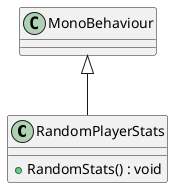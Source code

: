 @startuml
class RandomPlayerStats {
    + RandomStats() : void
}
MonoBehaviour <|-- RandomPlayerStats
@enduml
